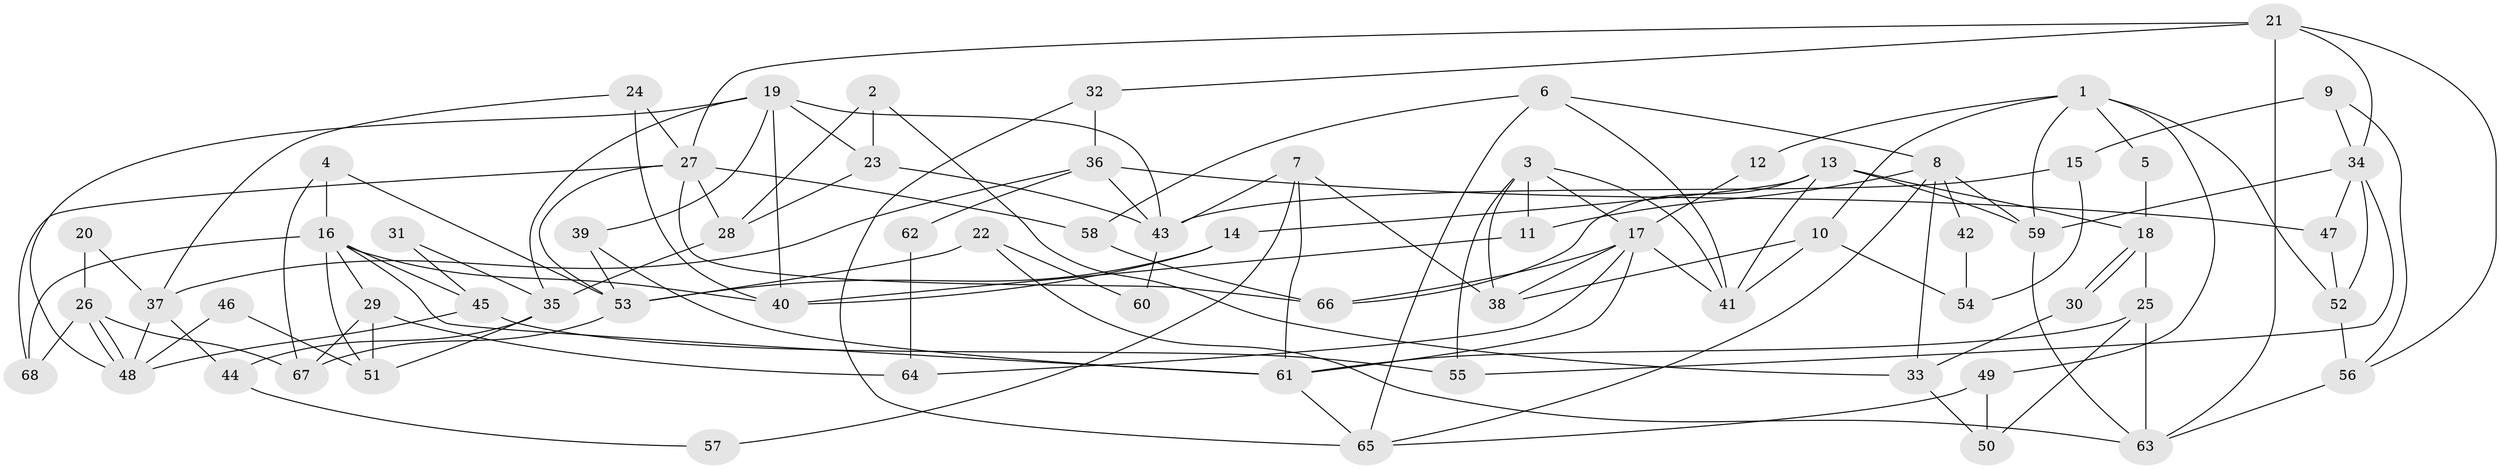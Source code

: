 // coarse degree distribution, {7: 0.09523809523809523, 4: 0.16666666666666666, 6: 0.16666666666666666, 2: 0.14285714285714285, 5: 0.14285714285714285, 8: 0.09523809523809523, 9: 0.023809523809523808, 3: 0.16666666666666666}
// Generated by graph-tools (version 1.1) at 2025/52/02/27/25 19:52:08]
// undirected, 68 vertices, 136 edges
graph export_dot {
graph [start="1"]
  node [color=gray90,style=filled];
  1;
  2;
  3;
  4;
  5;
  6;
  7;
  8;
  9;
  10;
  11;
  12;
  13;
  14;
  15;
  16;
  17;
  18;
  19;
  20;
  21;
  22;
  23;
  24;
  25;
  26;
  27;
  28;
  29;
  30;
  31;
  32;
  33;
  34;
  35;
  36;
  37;
  38;
  39;
  40;
  41;
  42;
  43;
  44;
  45;
  46;
  47;
  48;
  49;
  50;
  51;
  52;
  53;
  54;
  55;
  56;
  57;
  58;
  59;
  60;
  61;
  62;
  63;
  64;
  65;
  66;
  67;
  68;
  1 -- 10;
  1 -- 59;
  1 -- 5;
  1 -- 12;
  1 -- 49;
  1 -- 52;
  2 -- 23;
  2 -- 28;
  2 -- 33;
  3 -- 17;
  3 -- 41;
  3 -- 11;
  3 -- 38;
  3 -- 55;
  4 -- 67;
  4 -- 16;
  4 -- 53;
  5 -- 18;
  6 -- 41;
  6 -- 8;
  6 -- 58;
  6 -- 65;
  7 -- 61;
  7 -- 38;
  7 -- 43;
  7 -- 57;
  8 -- 59;
  8 -- 11;
  8 -- 33;
  8 -- 42;
  8 -- 65;
  9 -- 56;
  9 -- 34;
  9 -- 15;
  10 -- 41;
  10 -- 38;
  10 -- 54;
  11 -- 40;
  12 -- 17;
  13 -- 59;
  13 -- 18;
  13 -- 14;
  13 -- 41;
  13 -- 66;
  14 -- 53;
  14 -- 40;
  15 -- 43;
  15 -- 54;
  16 -- 45;
  16 -- 40;
  16 -- 29;
  16 -- 51;
  16 -- 61;
  16 -- 68;
  17 -- 61;
  17 -- 66;
  17 -- 38;
  17 -- 41;
  17 -- 64;
  18 -- 25;
  18 -- 30;
  18 -- 30;
  19 -- 39;
  19 -- 48;
  19 -- 23;
  19 -- 35;
  19 -- 40;
  19 -- 43;
  20 -- 37;
  20 -- 26;
  21 -- 27;
  21 -- 63;
  21 -- 32;
  21 -- 34;
  21 -- 56;
  22 -- 53;
  22 -- 63;
  22 -- 60;
  23 -- 43;
  23 -- 28;
  24 -- 27;
  24 -- 40;
  24 -- 37;
  25 -- 61;
  25 -- 50;
  25 -- 63;
  26 -- 67;
  26 -- 48;
  26 -- 48;
  26 -- 68;
  27 -- 58;
  27 -- 68;
  27 -- 28;
  27 -- 53;
  27 -- 66;
  28 -- 35;
  29 -- 51;
  29 -- 64;
  29 -- 67;
  30 -- 33;
  31 -- 45;
  31 -- 35;
  32 -- 65;
  32 -- 36;
  33 -- 50;
  34 -- 52;
  34 -- 47;
  34 -- 55;
  34 -- 59;
  35 -- 44;
  35 -- 51;
  36 -- 43;
  36 -- 37;
  36 -- 47;
  36 -- 62;
  37 -- 44;
  37 -- 48;
  39 -- 53;
  39 -- 61;
  42 -- 54;
  43 -- 60;
  44 -- 57;
  45 -- 55;
  45 -- 48;
  46 -- 51;
  46 -- 48;
  47 -- 52;
  49 -- 65;
  49 -- 50;
  52 -- 56;
  53 -- 67;
  56 -- 63;
  58 -- 66;
  59 -- 63;
  61 -- 65;
  62 -- 64;
}
